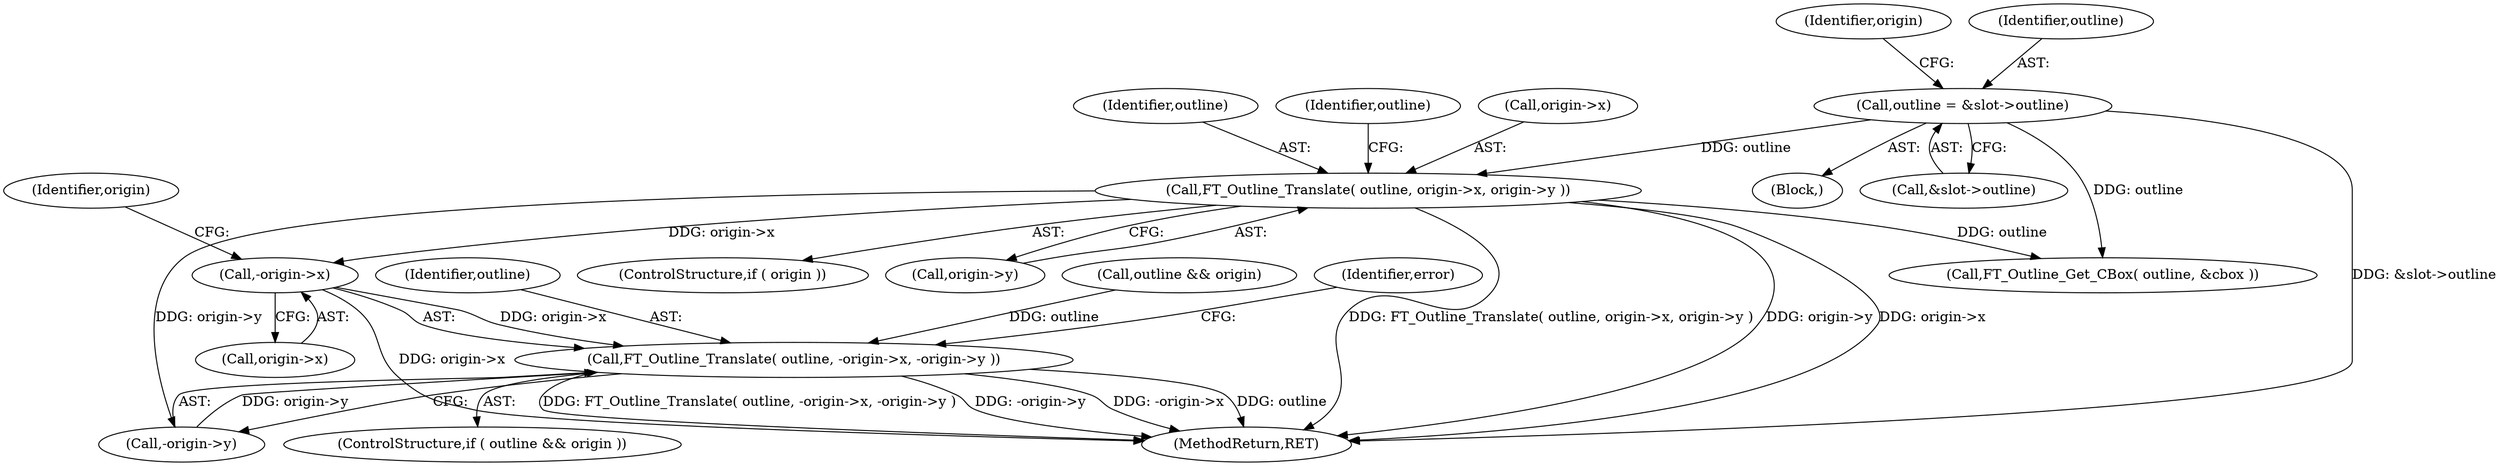 digraph "0_savannah_79972af4f0485a11dcb19551356c45245749fc5b@pointer" {
"1000599" [label="(Call,-origin->x)"];
"1000177" [label="(Call,FT_Outline_Translate( outline, origin->x, origin->y ))"];
"1000169" [label="(Call,outline = &slot->outline)"];
"1000597" [label="(Call,FT_Outline_Translate( outline, -origin->x, -origin->y ))"];
"1000598" [label="(Identifier,outline)"];
"1000600" [label="(Call,origin->x)"];
"1000609" [label="(MethodReturn,RET)"];
"1000185" [label="(Call,FT_Outline_Get_CBox( outline, &cbox ))"];
"1000175" [label="(ControlStructure,if ( origin ))"];
"1000176" [label="(Identifier,origin)"];
"1000182" [label="(Call,origin->y)"];
"1000119" [label="(Block,)"];
"1000603" [label="(Call,-origin->y)"];
"1000605" [label="(Identifier,origin)"];
"1000169" [label="(Call,outline = &slot->outline)"];
"1000599" [label="(Call,-origin->x)"];
"1000179" [label="(Call,origin->x)"];
"1000593" [label="(ControlStructure,if ( outline && origin ))"];
"1000171" [label="(Call,&slot->outline)"];
"1000170" [label="(Identifier,outline)"];
"1000178" [label="(Identifier,outline)"];
"1000186" [label="(Identifier,outline)"];
"1000594" [label="(Call,outline && origin)"];
"1000177" [label="(Call,FT_Outline_Translate( outline, origin->x, origin->y ))"];
"1000608" [label="(Identifier,error)"];
"1000597" [label="(Call,FT_Outline_Translate( outline, -origin->x, -origin->y ))"];
"1000599" -> "1000597"  [label="AST: "];
"1000599" -> "1000600"  [label="CFG: "];
"1000600" -> "1000599"  [label="AST: "];
"1000605" -> "1000599"  [label="CFG: "];
"1000599" -> "1000609"  [label="DDG: origin->x"];
"1000599" -> "1000597"  [label="DDG: origin->x"];
"1000177" -> "1000599"  [label="DDG: origin->x"];
"1000177" -> "1000175"  [label="AST: "];
"1000177" -> "1000182"  [label="CFG: "];
"1000178" -> "1000177"  [label="AST: "];
"1000179" -> "1000177"  [label="AST: "];
"1000182" -> "1000177"  [label="AST: "];
"1000186" -> "1000177"  [label="CFG: "];
"1000177" -> "1000609"  [label="DDG: origin->y"];
"1000177" -> "1000609"  [label="DDG: origin->x"];
"1000177" -> "1000609"  [label="DDG: FT_Outline_Translate( outline, origin->x, origin->y )"];
"1000169" -> "1000177"  [label="DDG: outline"];
"1000177" -> "1000185"  [label="DDG: outline"];
"1000177" -> "1000603"  [label="DDG: origin->y"];
"1000169" -> "1000119"  [label="AST: "];
"1000169" -> "1000171"  [label="CFG: "];
"1000170" -> "1000169"  [label="AST: "];
"1000171" -> "1000169"  [label="AST: "];
"1000176" -> "1000169"  [label="CFG: "];
"1000169" -> "1000609"  [label="DDG: &slot->outline"];
"1000169" -> "1000185"  [label="DDG: outline"];
"1000597" -> "1000593"  [label="AST: "];
"1000597" -> "1000603"  [label="CFG: "];
"1000598" -> "1000597"  [label="AST: "];
"1000603" -> "1000597"  [label="AST: "];
"1000608" -> "1000597"  [label="CFG: "];
"1000597" -> "1000609"  [label="DDG: -origin->x"];
"1000597" -> "1000609"  [label="DDG: outline"];
"1000597" -> "1000609"  [label="DDG: FT_Outline_Translate( outline, -origin->x, -origin->y )"];
"1000597" -> "1000609"  [label="DDG: -origin->y"];
"1000594" -> "1000597"  [label="DDG: outline"];
"1000603" -> "1000597"  [label="DDG: origin->y"];
}
